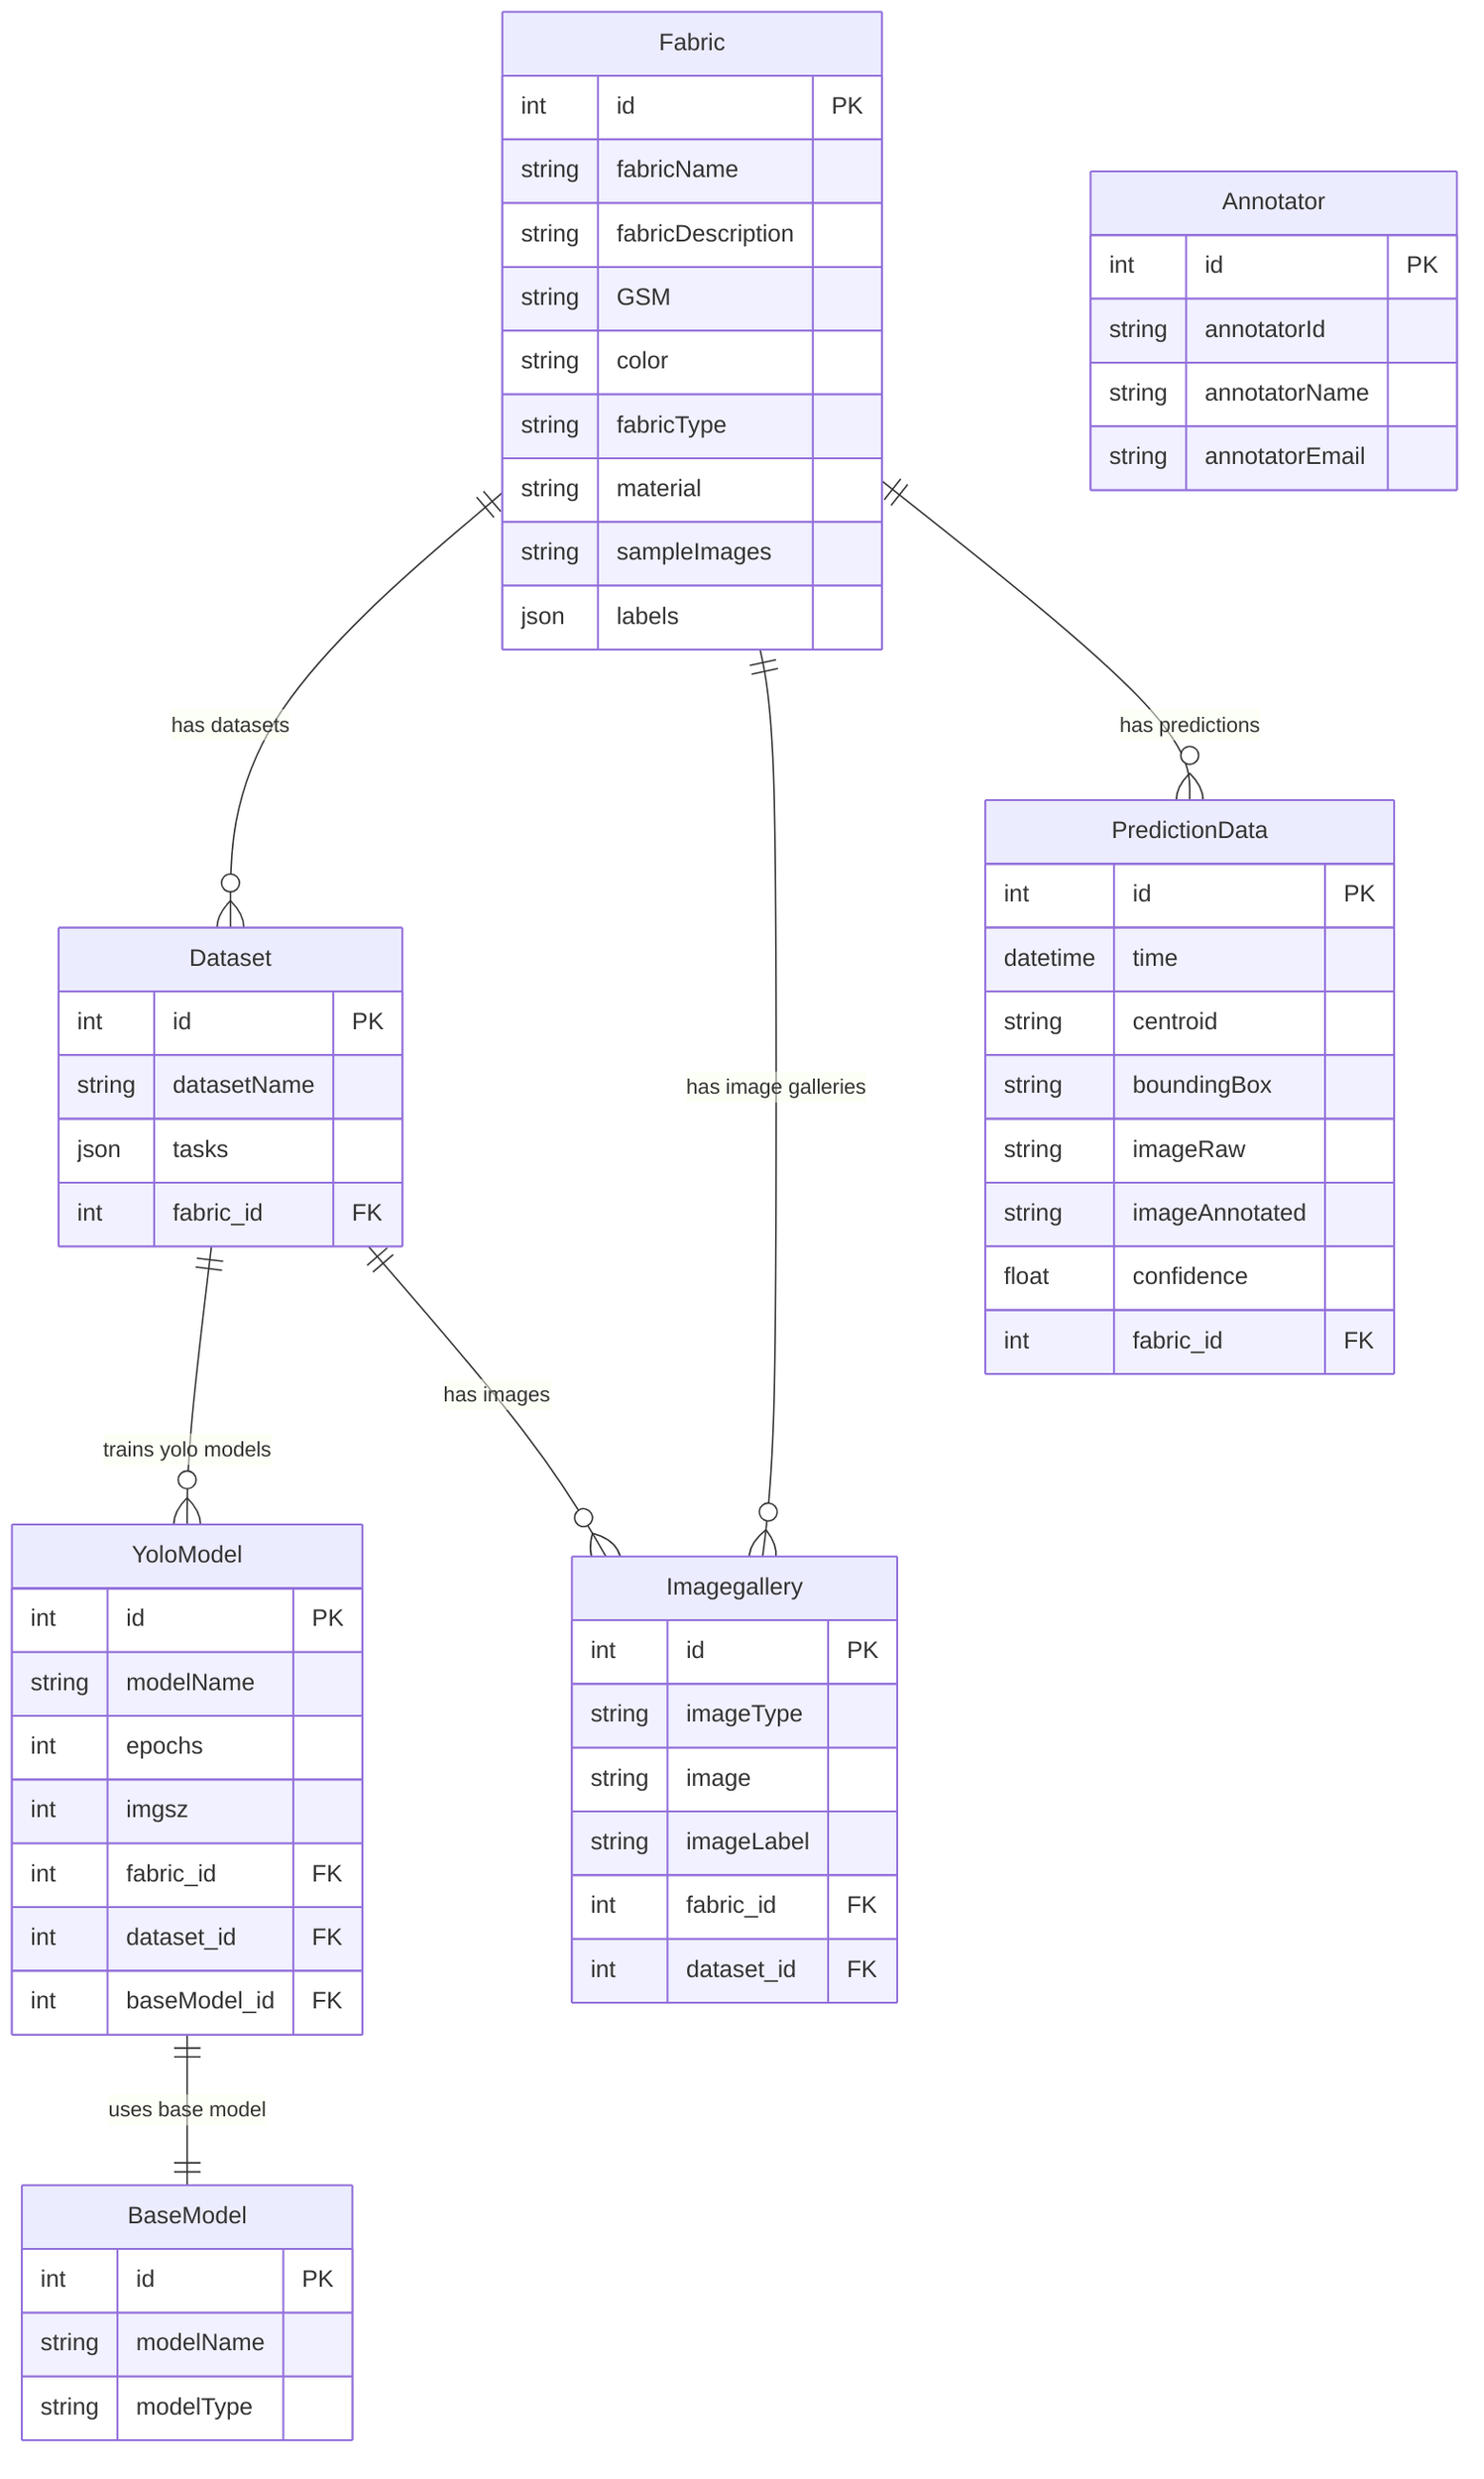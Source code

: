 erDiagram

    %% Entities
    BaseModel {
        int id PK
        string modelName
        string modelType
    }

    Fabric {
        int id PK
        string fabricName
        string fabricDescription
        string GSM
        string color
        string fabricType
        string material
        string sampleImages
        json labels
    }

    Dataset {
        int id PK
        string datasetName
        json tasks
        int fabric_id FK
    }

    YoloModel {
        int id PK
        string modelName
        int epochs
        int imgsz
        int fabric_id FK
        int dataset_id FK
        int baseModel_id FK
    }

    Annotator {
        int id PK
        string annotatorId
        string annotatorName
        string annotatorEmail
    }

    Imagegallery {
        int id PK
        string imageType
        string image
        string imageLabel
        int fabric_id FK
        int dataset_id FK
    }

    PredictionData {
        int id PK
        datetime time
        string centroid
        string boundingBox
        string imageRaw
        string imageAnnotated
        float confidence
        int fabric_id FK
    }

    %% Relationships
    Fabric ||--o{ Dataset: "has datasets"
    Fabric ||--o{ Imagegallery: "has image galleries"
    Fabric ||--o{ PredictionData: "has predictions"
    Dataset ||--o{ YoloModel: "trains yolo models"
    YoloModel ||--|| BaseModel: "uses base model"
    Dataset ||--o{ Imagegallery: "has images"